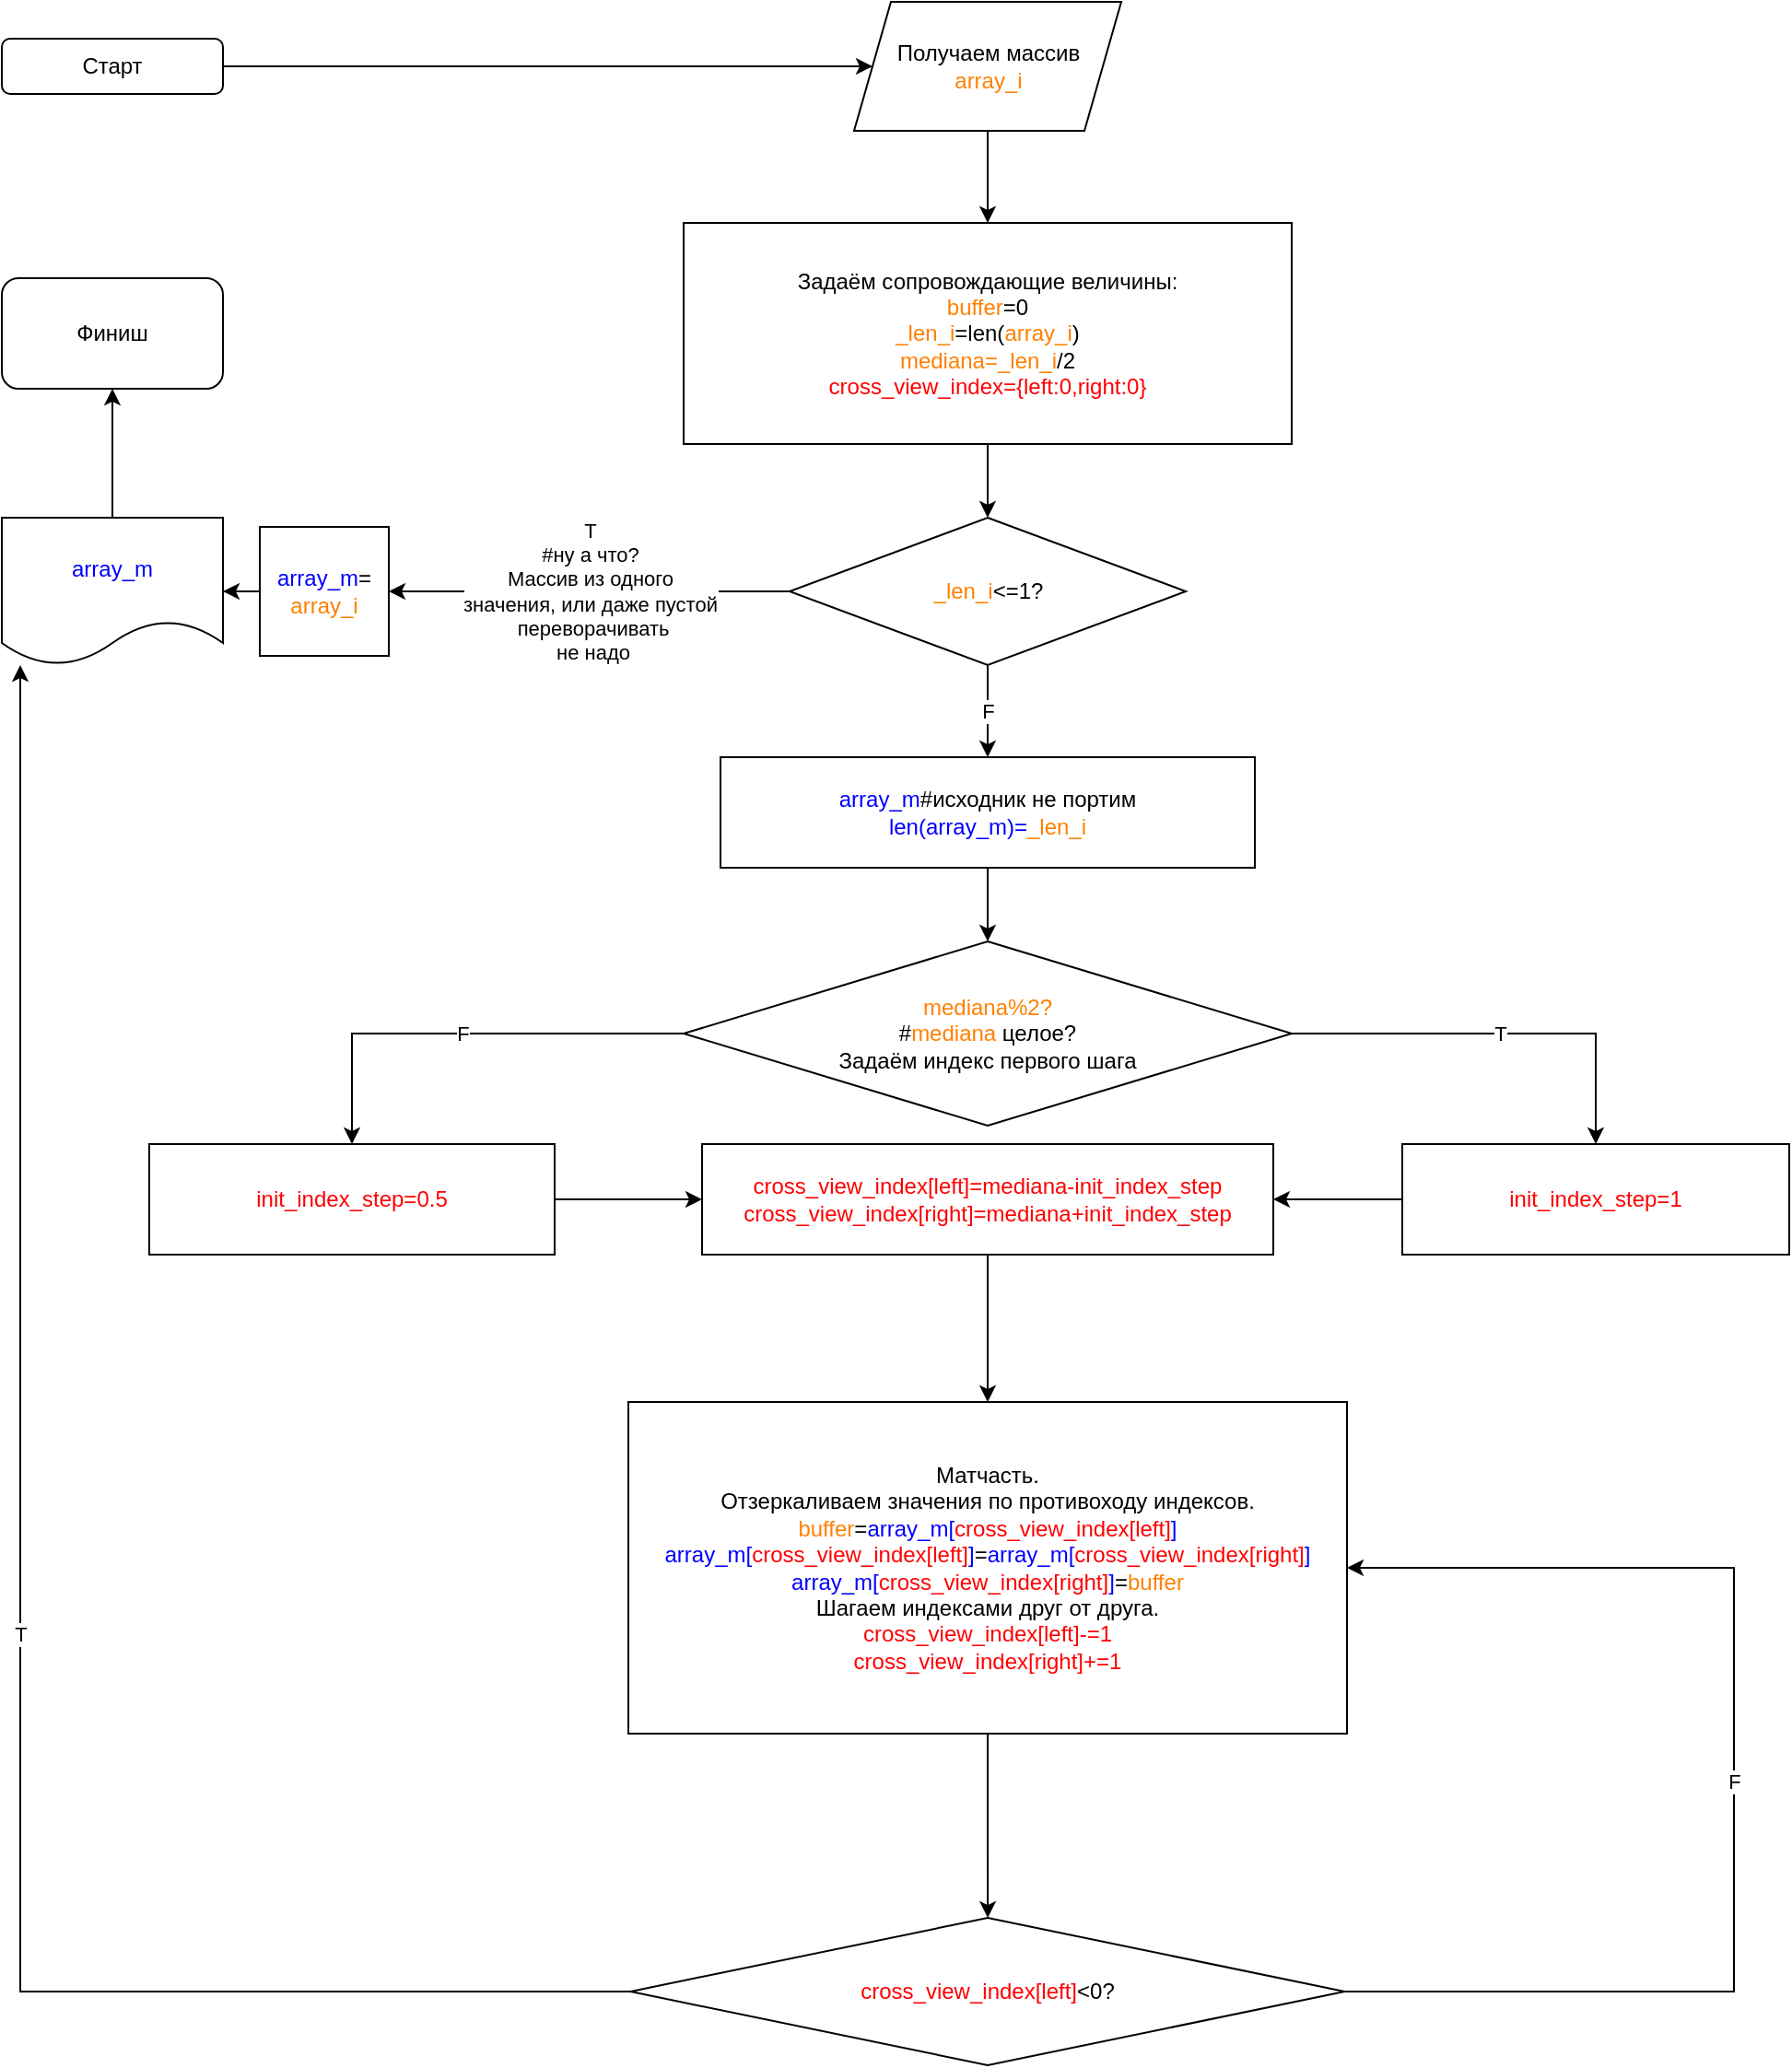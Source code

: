 <mxfile version="20.2.8" type="device"><diagram id="0if2P18mVwDO_u9aCAh3" name="Page-1"><mxGraphModel dx="1831" dy="624" grid="1" gridSize="10" guides="1" tooltips="1" connect="1" arrows="1" fold="1" page="1" pageScale="1" pageWidth="850" pageHeight="1100" math="0" shadow="0"><root><mxCell id="0"/><mxCell id="1" parent="0"/><mxCell id="t188ShBpyu_-3lTTaisa-4" value="" style="edgeStyle=orthogonalEdgeStyle;rounded=0;orthogonalLoop=1;jettySize=auto;html=1;" parent="1" source="t188ShBpyu_-3lTTaisa-2" target="t188ShBpyu_-3lTTaisa-3" edge="1"><mxGeometry relative="1" as="geometry"/></mxCell><mxCell id="t188ShBpyu_-3lTTaisa-2" value="Старт" style="rounded=1;whiteSpace=wrap;html=1;" parent="1" vertex="1"><mxGeometry x="-130" y="40" width="120" height="30" as="geometry"/></mxCell><mxCell id="t188ShBpyu_-3lTTaisa-6" value="" style="edgeStyle=orthogonalEdgeStyle;rounded=0;orthogonalLoop=1;jettySize=auto;html=1;" parent="1" source="t188ShBpyu_-3lTTaisa-3" target="t188ShBpyu_-3lTTaisa-5" edge="1"><mxGeometry relative="1" as="geometry"/></mxCell><mxCell id="t188ShBpyu_-3lTTaisa-3" value="Получаем массив&lt;br&gt;&lt;font color=&quot;#ff8000&quot;&gt;array_i&lt;/font&gt;" style="shape=parallelogram;perimeter=parallelogramPerimeter;whiteSpace=wrap;html=1;fixedSize=1;" parent="1" vertex="1"><mxGeometry x="332.5" y="20" width="145" height="70" as="geometry"/></mxCell><mxCell id="t188ShBpyu_-3lTTaisa-28" value="" style="edgeStyle=orthogonalEdgeStyle;rounded=0;orthogonalLoop=1;jettySize=auto;html=1;" parent="1" source="t188ShBpyu_-3lTTaisa-5" target="t188ShBpyu_-3lTTaisa-27" edge="1"><mxGeometry relative="1" as="geometry"/></mxCell><mxCell id="t188ShBpyu_-3lTTaisa-5" value="Задаём сопровождающие величины:&lt;br&gt;&lt;font color=&quot;#ff8000&quot;&gt;buffer&lt;/font&gt;=0&lt;br&gt;&lt;font color=&quot;#ff8000&quot;&gt;_len_i&lt;/font&gt;=len(&lt;font color=&quot;#ff8000&quot;&gt;array_i&lt;/font&gt;)&lt;br&gt;&lt;font color=&quot;#ff8000&quot;&gt;mediana=_len_i&lt;/font&gt;/2&lt;br&gt;&lt;font color=&quot;#ff0000&quot;&gt;cross_view_index={left:0,right:0}&lt;/font&gt;" style="rounded=0;whiteSpace=wrap;html=1;" parent="1" vertex="1"><mxGeometry x="240" y="140" width="330" height="120" as="geometry"/></mxCell><mxCell id="t188ShBpyu_-3lTTaisa-19" value="F" style="edgeStyle=orthogonalEdgeStyle;rounded=0;orthogonalLoop=1;jettySize=auto;html=1;" parent="1" source="t188ShBpyu_-3lTTaisa-14" target="t188ShBpyu_-3lTTaisa-18" edge="1"><mxGeometry relative="1" as="geometry"/></mxCell><mxCell id="t188ShBpyu_-3lTTaisa-40" value="T" style="edgeStyle=orthogonalEdgeStyle;rounded=0;orthogonalLoop=1;jettySize=auto;html=1;" parent="1" source="t188ShBpyu_-3lTTaisa-14" target="t188ShBpyu_-3lTTaisa-16" edge="1"><mxGeometry relative="1" as="geometry"/></mxCell><mxCell id="t188ShBpyu_-3lTTaisa-14" value="&lt;font color=&quot;#ff8000&quot;&gt;mediana%2?&lt;/font&gt;&lt;br&gt;#&lt;font color=&quot;#ff8000&quot;&gt;mediana&lt;/font&gt; целое?&lt;br&gt;Задаём индекс первого шага" style="rhombus;whiteSpace=wrap;html=1;" parent="1" vertex="1"><mxGeometry x="240" y="530" width="330" height="100" as="geometry"/></mxCell><mxCell id="c4TFHUXmdUFUR3F8fObw-3" value="" style="edgeStyle=orthogonalEdgeStyle;rounded=0;orthogonalLoop=1;jettySize=auto;html=1;" parent="1" source="t188ShBpyu_-3lTTaisa-16" target="c4TFHUXmdUFUR3F8fObw-1" edge="1"><mxGeometry relative="1" as="geometry"/></mxCell><mxCell id="t188ShBpyu_-3lTTaisa-16" value="&lt;span style=&quot;color: rgb(255, 0, 0);&quot;&gt;init_index_step=1&lt;/span&gt;" style="whiteSpace=wrap;html=1;" parent="1" vertex="1"><mxGeometry x="630" y="640" width="210" height="60" as="geometry"/></mxCell><mxCell id="c4TFHUXmdUFUR3F8fObw-2" value="" style="edgeStyle=orthogonalEdgeStyle;rounded=0;orthogonalLoop=1;jettySize=auto;html=1;" parent="1" source="t188ShBpyu_-3lTTaisa-18" target="c4TFHUXmdUFUR3F8fObw-1" edge="1"><mxGeometry relative="1" as="geometry"/></mxCell><mxCell id="t188ShBpyu_-3lTTaisa-18" value="&lt;font color=&quot;#ff0000&quot;&gt;init_index_step=0.5&lt;/font&gt;" style="whiteSpace=wrap;html=1;" parent="1" vertex="1"><mxGeometry x="-50" y="640" width="220" height="60" as="geometry"/></mxCell><mxCell id="t188ShBpyu_-3lTTaisa-39" value="" style="edgeStyle=orthogonalEdgeStyle;rounded=0;orthogonalLoop=1;jettySize=auto;html=1;" parent="1" source="t188ShBpyu_-3lTTaisa-26" target="t188ShBpyu_-3lTTaisa-38" edge="1"><mxGeometry relative="1" as="geometry"/></mxCell><mxCell id="t188ShBpyu_-3lTTaisa-26" value="Матчасть. &lt;br&gt;Отзеркаливаем значения по противоходу индексов.&lt;br&gt;&lt;font color=&quot;#ff8000&quot;&gt;buffer&lt;/font&gt;=&lt;font color=&quot;#0000ff&quot;&gt;array_m[&lt;/font&gt;&lt;font color=&quot;#ff0000&quot;&gt;cross_view_index[left]&lt;/font&gt;&lt;font color=&quot;#0000ff&quot;&gt;]&lt;br&gt;array_m[&lt;/font&gt;&lt;font color=&quot;#ff0000&quot;&gt;cross_view_index[left]&lt;/font&gt;&lt;font color=&quot;#0000ff&quot;&gt;]&lt;/font&gt;=&lt;font color=&quot;#0000ff&quot;&gt;array_m[&lt;/font&gt;&lt;font color=&quot;#ff0000&quot;&gt;cross_view_index[right]&lt;/font&gt;&lt;font color=&quot;#0000ff&quot;&gt;]&lt;br&gt;array_m[&lt;/font&gt;&lt;font color=&quot;#ff0000&quot;&gt;cross_view_index[right]&lt;/font&gt;&lt;font color=&quot;#0000ff&quot;&gt;]&lt;/font&gt;=&lt;font color=&quot;#ff8000&quot;&gt;buffer&lt;/font&gt;&lt;br&gt;Шагаем индексами друг от друга.&lt;br&gt;&lt;font color=&quot;#ff0000&quot;&gt;cross_view_index[left]-=1&lt;br&gt;cross_view_index[right]+=1&lt;/font&gt;" style="rounded=0;whiteSpace=wrap;html=1;" parent="1" vertex="1"><mxGeometry x="210" y="780" width="390" height="180" as="geometry"/></mxCell><mxCell id="c4TFHUXmdUFUR3F8fObw-8" value="F" style="edgeStyle=orthogonalEdgeStyle;rounded=0;orthogonalLoop=1;jettySize=auto;html=1;fontColor=#000000;" parent="1" source="t188ShBpyu_-3lTTaisa-27" target="c4TFHUXmdUFUR3F8fObw-6" edge="1"><mxGeometry relative="1" as="geometry"/></mxCell><mxCell id="c4TFHUXmdUFUR3F8fObw-15" value="T&lt;br&gt;#ну а что?&lt;br&gt;Массив из одного&lt;br&gt;значения, или даже пустой&lt;br&gt;&amp;nbsp;переворачивать&lt;br&gt;&amp;nbsp;не надо" style="edgeStyle=orthogonalEdgeStyle;rounded=0;orthogonalLoop=1;jettySize=auto;html=1;fontColor=#000000;" parent="1" source="t188ShBpyu_-3lTTaisa-27" target="c4TFHUXmdUFUR3F8fObw-13" edge="1"><mxGeometry relative="1" as="geometry"><Array as="points"><mxPoint x="220" y="340"/><mxPoint x="220" y="340"/></Array></mxGeometry></mxCell><mxCell id="t188ShBpyu_-3lTTaisa-27" value="&lt;font color=&quot;#ff8000&quot;&gt;_len_i&lt;/font&gt;&amp;lt;=1?" style="rhombus;whiteSpace=wrap;html=1;" parent="1" vertex="1"><mxGeometry x="297.5" y="300" width="215" height="80" as="geometry"/></mxCell><mxCell id="t188ShBpyu_-3lTTaisa-45" value="F" style="edgeStyle=orthogonalEdgeStyle;rounded=0;orthogonalLoop=1;jettySize=auto;html=1;entryX=1;entryY=0.5;entryDx=0;entryDy=0;" parent="1" source="t188ShBpyu_-3lTTaisa-38" target="t188ShBpyu_-3lTTaisa-26" edge="1"><mxGeometry relative="1" as="geometry"><mxPoint x="680" y="890" as="targetPoint"/><Array as="points"><mxPoint x="810" y="1100"/><mxPoint x="810" y="870"/></Array></mxGeometry></mxCell><mxCell id="t188ShBpyu_-3lTTaisa-46" value="T" style="edgeStyle=orthogonalEdgeStyle;rounded=0;orthogonalLoop=1;jettySize=auto;html=1;" parent="1" source="t188ShBpyu_-3lTTaisa-38" target="t188ShBpyu_-3lTTaisa-47" edge="1"><mxGeometry relative="1" as="geometry"><mxPoint x="-280" y="470" as="targetPoint"/><Array as="points"><mxPoint x="-120" y="1100"/></Array></mxGeometry></mxCell><mxCell id="t188ShBpyu_-3lTTaisa-38" value="&lt;font color=&quot;#ff0000&quot;&gt;cross_view_index[left]&lt;/font&gt;&amp;lt;0?" style="rhombus;whiteSpace=wrap;html=1;rounded=0;" parent="1" vertex="1"><mxGeometry x="211.25" y="1060" width="387.5" height="80" as="geometry"/></mxCell><mxCell id="t188ShBpyu_-3lTTaisa-47" value="&lt;font color=&quot;#0000ff&quot;&gt;array_m&lt;/font&gt;" style="shape=document;whiteSpace=wrap;html=1;boundedLbl=1;" parent="1" vertex="1"><mxGeometry x="-130" y="300.0" width="120" height="80" as="geometry"/></mxCell><mxCell id="t188ShBpyu_-3lTTaisa-49" value="Финиш" style="rounded=1;whiteSpace=wrap;html=1;" parent="1" vertex="1"><mxGeometry x="-130" y="170" width="120" height="60" as="geometry"/></mxCell><mxCell id="t188ShBpyu_-3lTTaisa-52" value="" style="endArrow=classic;html=1;rounded=0;exitX=0.5;exitY=0;exitDx=0;exitDy=0;" parent="1" source="t188ShBpyu_-3lTTaisa-47" target="t188ShBpyu_-3lTTaisa-49" edge="1"><mxGeometry width="50" height="50" relative="1" as="geometry"><mxPoint x="440" y="470" as="sourcePoint"/><mxPoint x="490" y="420" as="targetPoint"/></mxGeometry></mxCell><mxCell id="c4TFHUXmdUFUR3F8fObw-4" style="edgeStyle=orthogonalEdgeStyle;rounded=0;orthogonalLoop=1;jettySize=auto;html=1;" parent="1" source="c4TFHUXmdUFUR3F8fObw-1" target="t188ShBpyu_-3lTTaisa-26" edge="1"><mxGeometry relative="1" as="geometry"/></mxCell><mxCell id="c4TFHUXmdUFUR3F8fObw-1" value="&lt;font color=&quot;#ff0000&quot;&gt;cross_view_index[left]=mediana-init_index_step&lt;br&gt;cross_view_index[right]=mediana+init_index_step&lt;/font&gt;" style="whiteSpace=wrap;html=1;" parent="1" vertex="1"><mxGeometry x="250" y="640" width="310" height="60" as="geometry"/></mxCell><mxCell id="c4TFHUXmdUFUR3F8fObw-12" value="" style="edgeStyle=orthogonalEdgeStyle;rounded=0;orthogonalLoop=1;jettySize=auto;html=1;fontColor=#000000;" parent="1" source="c4TFHUXmdUFUR3F8fObw-6" target="t188ShBpyu_-3lTTaisa-14" edge="1"><mxGeometry relative="1" as="geometry"/></mxCell><mxCell id="c4TFHUXmdUFUR3F8fObw-6" value="&lt;font color=&quot;#0000ff&quot;&gt;array_m&lt;/font&gt;#исходник не портим&lt;br&gt;&lt;font color=&quot;#0000ff&quot;&gt;len(array_m)=&lt;/font&gt;&lt;font color=&quot;#ff8000&quot;&gt;_len_i&lt;/font&gt;" style="rounded=0;whiteSpace=wrap;html=1;fontColor=#000000;" parent="1" vertex="1"><mxGeometry x="260" y="430" width="290" height="60" as="geometry"/></mxCell><mxCell id="c4TFHUXmdUFUR3F8fObw-19" value="" style="edgeStyle=orthogonalEdgeStyle;rounded=0;orthogonalLoop=1;jettySize=auto;html=1;fontColor=#000000;" parent="1" source="c4TFHUXmdUFUR3F8fObw-13" target="t188ShBpyu_-3lTTaisa-47" edge="1"><mxGeometry relative="1" as="geometry"/></mxCell><mxCell id="c4TFHUXmdUFUR3F8fObw-13" value="&lt;font color=&quot;#0000ff&quot;&gt;array_m&lt;/font&gt;=&lt;br&gt;&lt;font color=&quot;#ff8000&quot;&gt;array_i&lt;/font&gt;" style="rounded=0;whiteSpace=wrap;html=1;fontColor=#000000;" parent="1" vertex="1"><mxGeometry x="10" y="305" width="70" height="70" as="geometry"/></mxCell></root></mxGraphModel></diagram></mxfile>